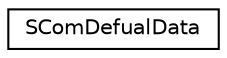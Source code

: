 digraph "类继承关系图"
{
  edge [fontname="Helvetica",fontsize="10",labelfontname="Helvetica",labelfontsize="10"];
  node [fontname="Helvetica",fontsize="10",shape=record];
  rankdir="LR";
  Node0 [label="SComDefualData",height=0.2,width=0.4,color="black", fillcolor="white", style="filled",URL="$struct_s_com_defual_data.html"];
}
